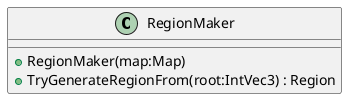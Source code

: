 @startuml
class RegionMaker {
    + RegionMaker(map:Map)
    + TryGenerateRegionFrom(root:IntVec3) : Region
}
@enduml
